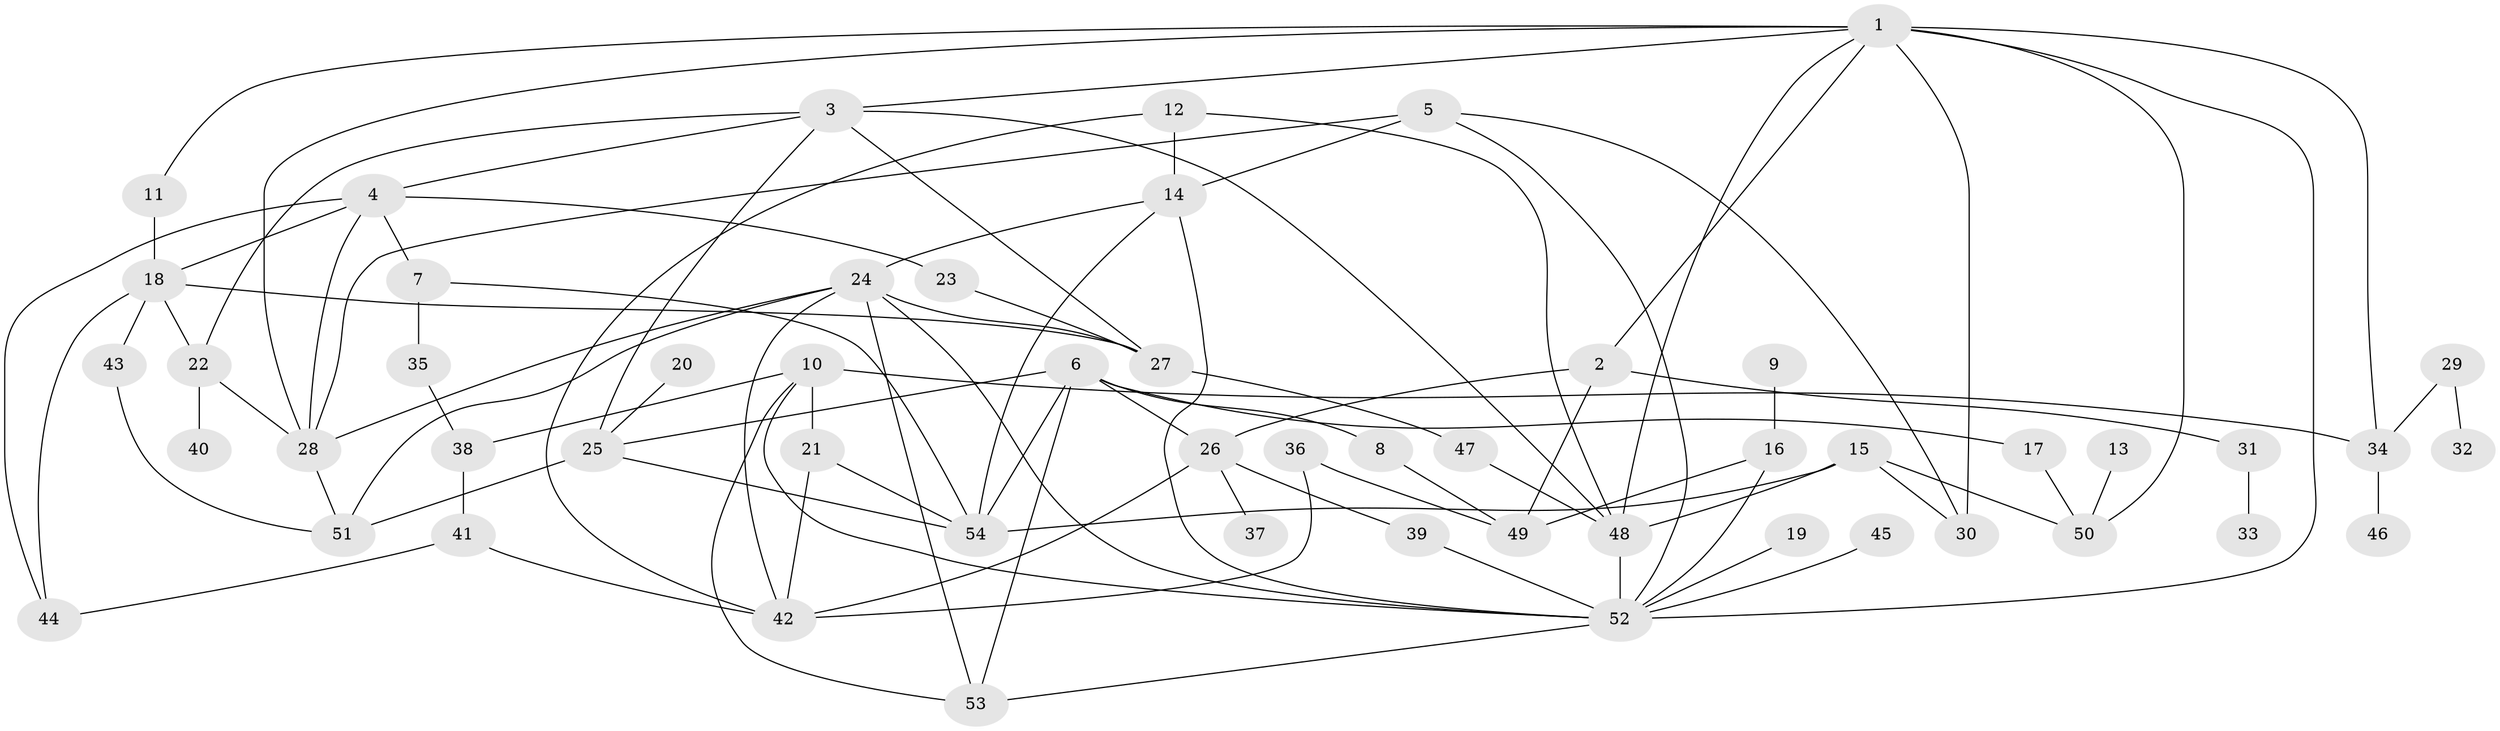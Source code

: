// original degree distribution, {14: 0.009345794392523364, 9: 0.009345794392523364, 2: 0.24299065420560748, 5: 0.07476635514018691, 4: 0.14018691588785046, 3: 0.21495327102803738, 7: 0.028037383177570093, 6: 0.028037383177570093, 1: 0.2523364485981308}
// Generated by graph-tools (version 1.1) at 2025/01/03/09/25 03:01:03]
// undirected, 54 vertices, 96 edges
graph export_dot {
graph [start="1"]
  node [color=gray90,style=filled];
  1;
  2;
  3;
  4;
  5;
  6;
  7;
  8;
  9;
  10;
  11;
  12;
  13;
  14;
  15;
  16;
  17;
  18;
  19;
  20;
  21;
  22;
  23;
  24;
  25;
  26;
  27;
  28;
  29;
  30;
  31;
  32;
  33;
  34;
  35;
  36;
  37;
  38;
  39;
  40;
  41;
  42;
  43;
  44;
  45;
  46;
  47;
  48;
  49;
  50;
  51;
  52;
  53;
  54;
  1 -- 2 [weight=1.0];
  1 -- 3 [weight=1.0];
  1 -- 11 [weight=1.0];
  1 -- 28 [weight=1.0];
  1 -- 30 [weight=1.0];
  1 -- 34 [weight=1.0];
  1 -- 48 [weight=1.0];
  1 -- 50 [weight=1.0];
  1 -- 52 [weight=1.0];
  2 -- 26 [weight=1.0];
  2 -- 31 [weight=1.0];
  2 -- 49 [weight=1.0];
  3 -- 4 [weight=1.0];
  3 -- 22 [weight=1.0];
  3 -- 25 [weight=1.0];
  3 -- 27 [weight=1.0];
  3 -- 48 [weight=1.0];
  4 -- 7 [weight=1.0];
  4 -- 18 [weight=1.0];
  4 -- 23 [weight=1.0];
  4 -- 28 [weight=1.0];
  4 -- 44 [weight=1.0];
  5 -- 14 [weight=1.0];
  5 -- 28 [weight=1.0];
  5 -- 30 [weight=1.0];
  5 -- 52 [weight=1.0];
  6 -- 8 [weight=1.0];
  6 -- 17 [weight=1.0];
  6 -- 25 [weight=1.0];
  6 -- 26 [weight=1.0];
  6 -- 53 [weight=1.0];
  6 -- 54 [weight=1.0];
  7 -- 35 [weight=1.0];
  7 -- 54 [weight=1.0];
  8 -- 49 [weight=1.0];
  9 -- 16 [weight=1.0];
  10 -- 21 [weight=1.0];
  10 -- 34 [weight=1.0];
  10 -- 38 [weight=1.0];
  10 -- 52 [weight=1.0];
  10 -- 53 [weight=1.0];
  11 -- 18 [weight=1.0];
  12 -- 14 [weight=1.0];
  12 -- 42 [weight=1.0];
  12 -- 48 [weight=1.0];
  13 -- 50 [weight=1.0];
  14 -- 24 [weight=1.0];
  14 -- 52 [weight=1.0];
  14 -- 54 [weight=1.0];
  15 -- 30 [weight=1.0];
  15 -- 48 [weight=2.0];
  15 -- 50 [weight=1.0];
  15 -- 54 [weight=1.0];
  16 -- 49 [weight=1.0];
  16 -- 52 [weight=1.0];
  17 -- 50 [weight=1.0];
  18 -- 22 [weight=1.0];
  18 -- 27 [weight=1.0];
  18 -- 43 [weight=1.0];
  18 -- 44 [weight=1.0];
  19 -- 52 [weight=1.0];
  20 -- 25 [weight=1.0];
  21 -- 42 [weight=1.0];
  21 -- 54 [weight=1.0];
  22 -- 28 [weight=2.0];
  22 -- 40 [weight=1.0];
  23 -- 27 [weight=1.0];
  24 -- 27 [weight=1.0];
  24 -- 28 [weight=1.0];
  24 -- 42 [weight=1.0];
  24 -- 51 [weight=1.0];
  24 -- 52 [weight=2.0];
  24 -- 53 [weight=1.0];
  25 -- 51 [weight=1.0];
  25 -- 54 [weight=1.0];
  26 -- 37 [weight=1.0];
  26 -- 39 [weight=1.0];
  26 -- 42 [weight=1.0];
  27 -- 47 [weight=1.0];
  28 -- 51 [weight=1.0];
  29 -- 32 [weight=1.0];
  29 -- 34 [weight=1.0];
  31 -- 33 [weight=1.0];
  34 -- 46 [weight=1.0];
  35 -- 38 [weight=1.0];
  36 -- 42 [weight=1.0];
  36 -- 49 [weight=1.0];
  38 -- 41 [weight=1.0];
  39 -- 52 [weight=1.0];
  41 -- 42 [weight=1.0];
  41 -- 44 [weight=1.0];
  43 -- 51 [weight=1.0];
  45 -- 52 [weight=1.0];
  47 -- 48 [weight=1.0];
  48 -- 52 [weight=3.0];
  52 -- 53 [weight=1.0];
}
